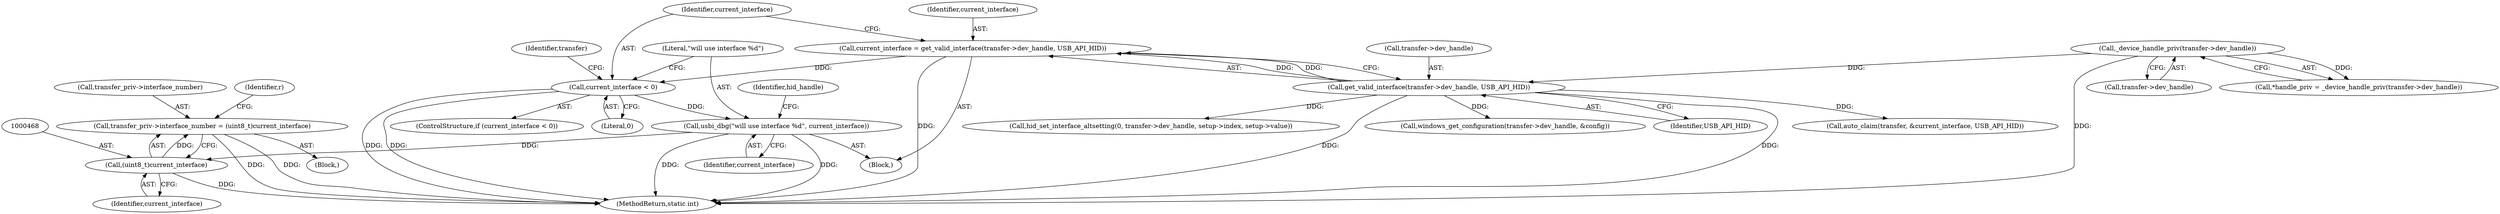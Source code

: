 digraph "1_Chrome_ac149a8d4371c0e01e0934fdd57b09e86f96b5b9_25@pointer" {
"1000463" [label="(Call,transfer_priv->interface_number = (uint8_t)current_interface)"];
"1000467" [label="(Call,(uint8_t)current_interface)"];
"1000210" [label="(Call,usbi_dbg(\"will use interface %d\", current_interface))"];
"1000195" [label="(Call,current_interface < 0)"];
"1000187" [label="(Call,current_interface = get_valid_interface(transfer->dev_handle, USB_API_HID))"];
"1000189" [label="(Call,get_valid_interface(transfer->dev_handle, USB_API_HID))"];
"1000119" [label="(Call,_device_handle_priv(transfer->dev_handle))"];
"1000190" [label="(Call,transfer->dev_handle)"];
"1000464" [label="(Call,transfer_priv->interface_number)"];
"1000194" [label="(ControlStructure,if (current_interface < 0))"];
"1000477" [label="(MethodReturn,static int)"];
"1000476" [label="(Identifier,r)"];
"1000469" [label="(Identifier,current_interface)"];
"1000463" [label="(Call,transfer_priv->interface_number = (uint8_t)current_interface)"];
"1000210" [label="(Call,usbi_dbg(\"will use interface %d\", current_interface))"];
"1000195" [label="(Call,current_interface < 0)"];
"1000212" [label="(Identifier,current_interface)"];
"1000119" [label="(Call,_device_handle_priv(transfer->dev_handle))"];
"1000120" [label="(Call,transfer->dev_handle)"];
"1000187" [label="(Call,current_interface = get_valid_interface(transfer->dev_handle, USB_API_HID))"];
"1000211" [label="(Literal,\"will use interface %d\")"];
"1000214" [label="(Identifier,hid_handle)"];
"1000197" [label="(Literal,0)"];
"1000457" [label="(Block,)"];
"1000201" [label="(Call,auto_claim(transfer, &current_interface, USB_API_HID))"];
"1000117" [label="(Call,*handle_priv = _device_handle_priv(transfer->dev_handle))"];
"1000189" [label="(Call,get_valid_interface(transfer->dev_handle, USB_API_HID))"];
"1000103" [label="(Block,)"];
"1000358" [label="(Call,hid_set_interface_altsetting(0, transfer->dev_handle, setup->index, setup->value))"];
"1000196" [label="(Identifier,current_interface)"];
"1000287" [label="(Call,windows_get_configuration(transfer->dev_handle, &config))"];
"1000467" [label="(Call,(uint8_t)current_interface)"];
"1000188" [label="(Identifier,current_interface)"];
"1000202" [label="(Identifier,transfer)"];
"1000193" [label="(Identifier,USB_API_HID)"];
"1000463" -> "1000457"  [label="AST: "];
"1000463" -> "1000467"  [label="CFG: "];
"1000464" -> "1000463"  [label="AST: "];
"1000467" -> "1000463"  [label="AST: "];
"1000476" -> "1000463"  [label="CFG: "];
"1000463" -> "1000477"  [label="DDG: "];
"1000463" -> "1000477"  [label="DDG: "];
"1000467" -> "1000463"  [label="DDG: "];
"1000467" -> "1000469"  [label="CFG: "];
"1000468" -> "1000467"  [label="AST: "];
"1000469" -> "1000467"  [label="AST: "];
"1000467" -> "1000477"  [label="DDG: "];
"1000210" -> "1000467"  [label="DDG: "];
"1000210" -> "1000103"  [label="AST: "];
"1000210" -> "1000212"  [label="CFG: "];
"1000211" -> "1000210"  [label="AST: "];
"1000212" -> "1000210"  [label="AST: "];
"1000214" -> "1000210"  [label="CFG: "];
"1000210" -> "1000477"  [label="DDG: "];
"1000210" -> "1000477"  [label="DDG: "];
"1000195" -> "1000210"  [label="DDG: "];
"1000195" -> "1000194"  [label="AST: "];
"1000195" -> "1000197"  [label="CFG: "];
"1000196" -> "1000195"  [label="AST: "];
"1000197" -> "1000195"  [label="AST: "];
"1000202" -> "1000195"  [label="CFG: "];
"1000211" -> "1000195"  [label="CFG: "];
"1000195" -> "1000477"  [label="DDG: "];
"1000195" -> "1000477"  [label="DDG: "];
"1000187" -> "1000195"  [label="DDG: "];
"1000187" -> "1000103"  [label="AST: "];
"1000187" -> "1000189"  [label="CFG: "];
"1000188" -> "1000187"  [label="AST: "];
"1000189" -> "1000187"  [label="AST: "];
"1000196" -> "1000187"  [label="CFG: "];
"1000187" -> "1000477"  [label="DDG: "];
"1000189" -> "1000187"  [label="DDG: "];
"1000189" -> "1000187"  [label="DDG: "];
"1000189" -> "1000193"  [label="CFG: "];
"1000190" -> "1000189"  [label="AST: "];
"1000193" -> "1000189"  [label="AST: "];
"1000189" -> "1000477"  [label="DDG: "];
"1000189" -> "1000477"  [label="DDG: "];
"1000119" -> "1000189"  [label="DDG: "];
"1000189" -> "1000201"  [label="DDG: "];
"1000189" -> "1000287"  [label="DDG: "];
"1000189" -> "1000358"  [label="DDG: "];
"1000119" -> "1000117"  [label="AST: "];
"1000119" -> "1000120"  [label="CFG: "];
"1000120" -> "1000119"  [label="AST: "];
"1000117" -> "1000119"  [label="CFG: "];
"1000119" -> "1000477"  [label="DDG: "];
"1000119" -> "1000117"  [label="DDG: "];
}

